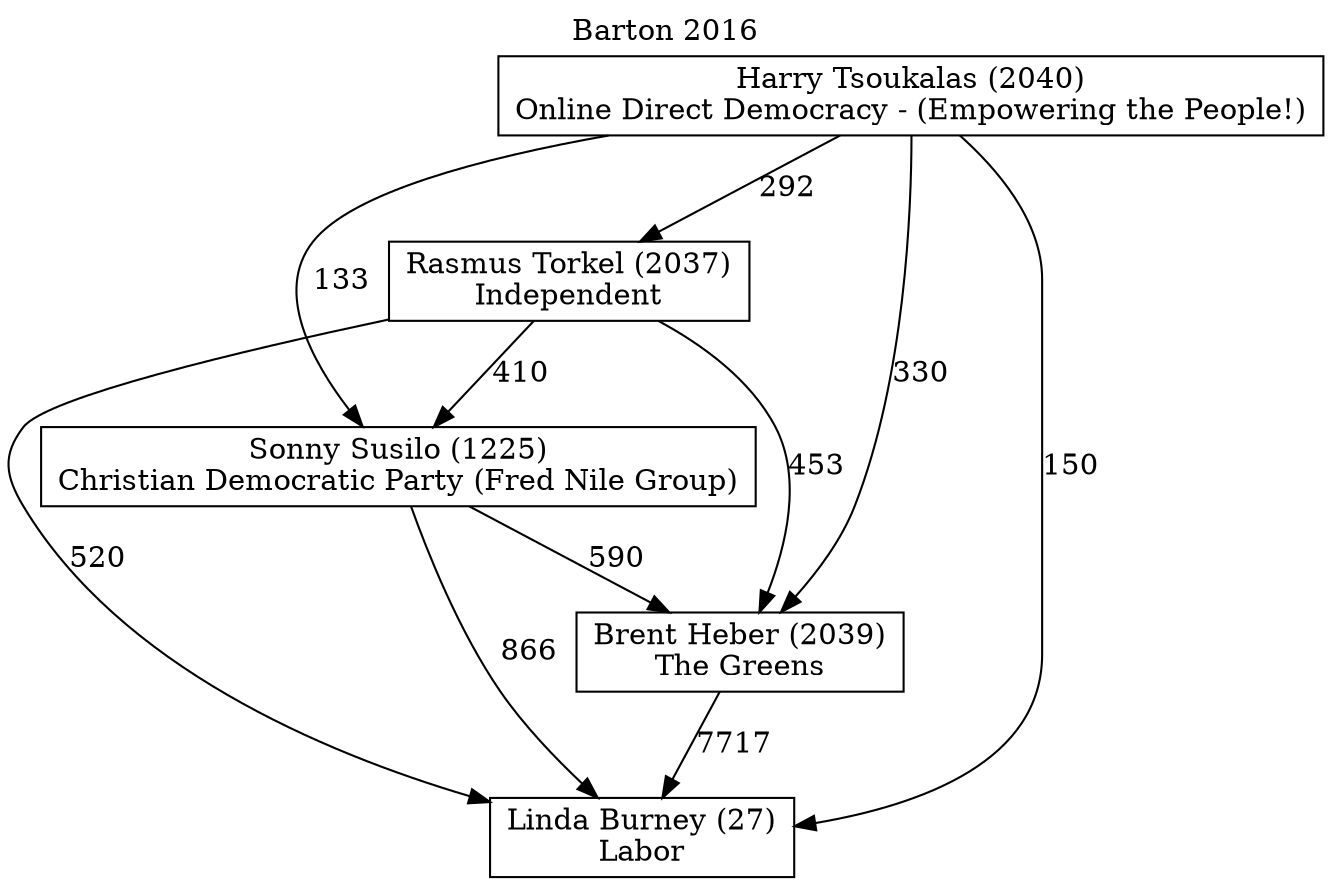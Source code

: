 // House preference flow
digraph "Linda Burney (27)_Barton_2016" {
	graph [label="Barton 2016" labelloc=t mclimit=10]
	node [shape=box]
	"Brent Heber (2039)" [label="Brent Heber (2039)
The Greens"]
	"Harry Tsoukalas (2040)" [label="Harry Tsoukalas (2040)
Online Direct Democracy - (Empowering the People!)"]
	"Linda Burney (27)" [label="Linda Burney (27)
Labor"]
	"Rasmus Torkel (2037)" [label="Rasmus Torkel (2037)
Independent"]
	"Sonny Susilo (1225)" [label="Sonny Susilo (1225)
Christian Democratic Party (Fred Nile Group)"]
	"Brent Heber (2039)" -> "Linda Burney (27)" [label=7717]
	"Harry Tsoukalas (2040)" -> "Brent Heber (2039)" [label=330]
	"Harry Tsoukalas (2040)" -> "Linda Burney (27)" [label=150]
	"Harry Tsoukalas (2040)" -> "Rasmus Torkel (2037)" [label=292]
	"Harry Tsoukalas (2040)" -> "Sonny Susilo (1225)" [label=133]
	"Rasmus Torkel (2037)" -> "Brent Heber (2039)" [label=453]
	"Rasmus Torkel (2037)" -> "Linda Burney (27)" [label=520]
	"Rasmus Torkel (2037)" -> "Sonny Susilo (1225)" [label=410]
	"Sonny Susilo (1225)" -> "Brent Heber (2039)" [label=590]
	"Sonny Susilo (1225)" -> "Linda Burney (27)" [label=866]
}
